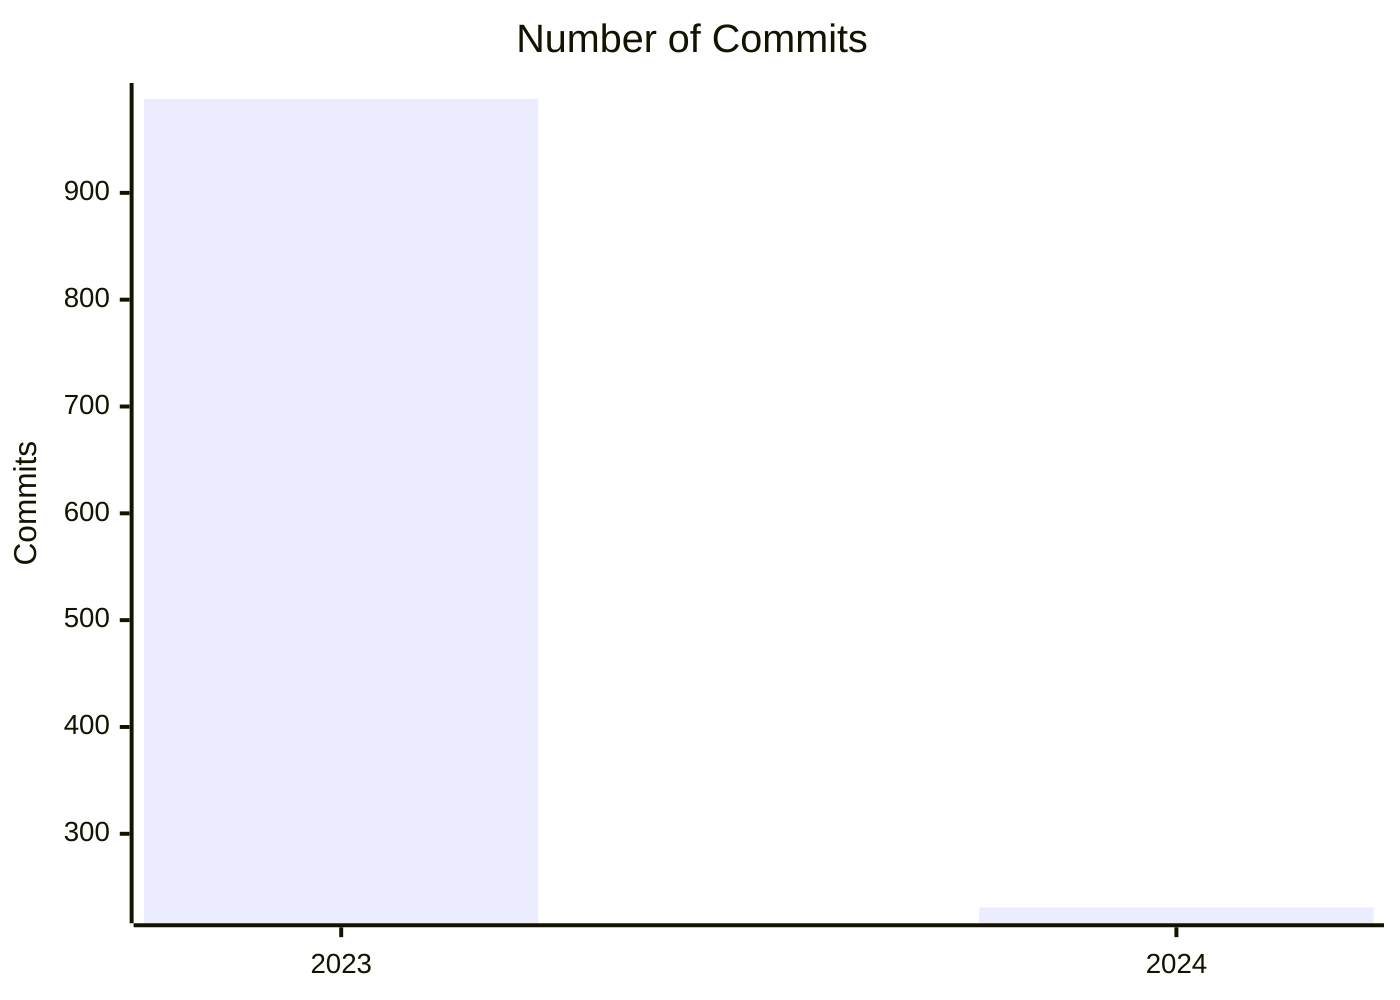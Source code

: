 xychart-beta
    title "Number of Commits"
    x-axis [ 2023, 2024 ]
    y-axis "Commits"
    bar    [ 988, 231 ]
    %%line [ 988, 231 ]